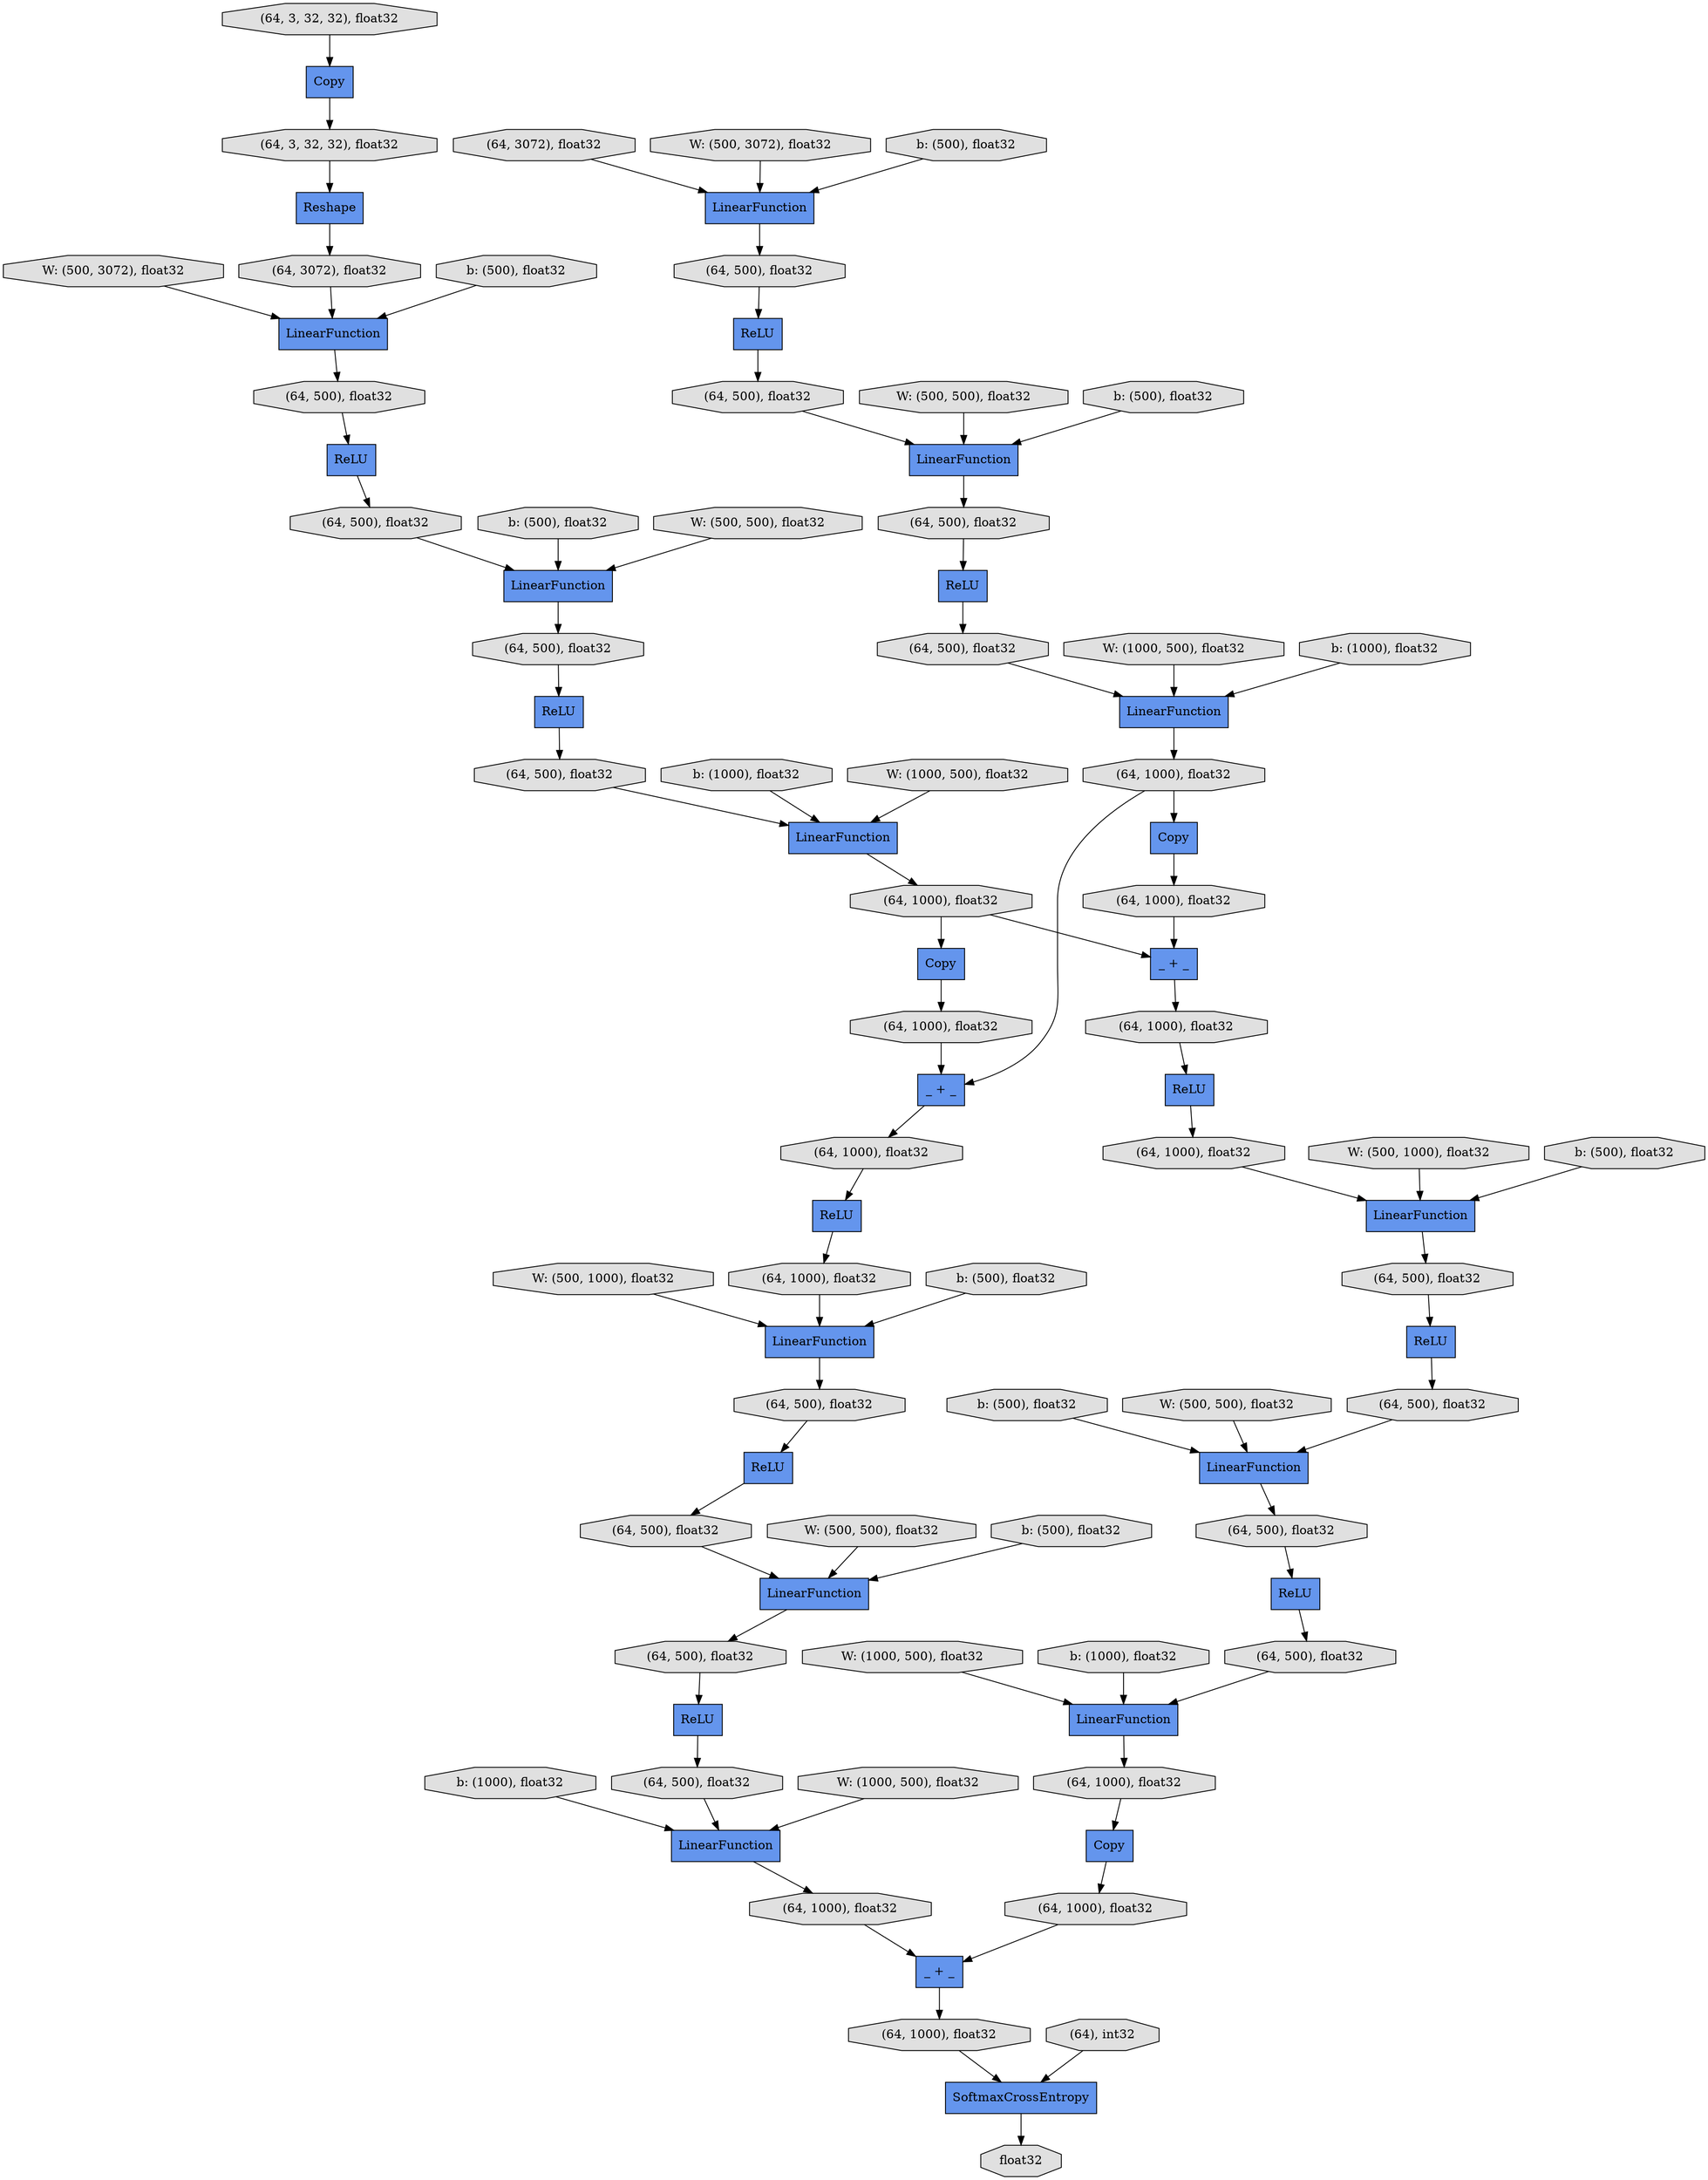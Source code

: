 digraph graphname{rankdir=TB;23171780477000 [label="LinearFunction",shape="record",fillcolor="#6495ED",style="filled"];23171780370728 [label="b: (1000), float32",shape="octagon",fillcolor="#E0E0E0",style="filled"];23171780477224 [label="(64, 500), float32",shape="octagon",fillcolor="#E0E0E0",style="filled"];23171780477336 [label="(64, 500), float32",shape="octagon",fillcolor="#E0E0E0",style="filled"];23171780370896 [label="W: (500, 1000), float32",shape="octagon",fillcolor="#E0E0E0",style="filled"];23171780477392 [label="(64, 500), float32",shape="octagon",fillcolor="#E0E0E0",style="filled"];23171780387280 [label="(64, 500), float32",shape="octagon",fillcolor="#E0E0E0",style="filled"];23171780477616 [label="_ + _",shape="record",fillcolor="#6495ED",style="filled"];23171780477784 [label="(64, 1000), float32",shape="octagon",fillcolor="#E0E0E0",style="filled"];23171780387672 [label="(64, 500), float32",shape="octagon",fillcolor="#E0E0E0",style="filled"];23171780371456 [label="W: (1000, 500), float32",shape="octagon",fillcolor="#E0E0E0",style="filled"];23171780477952 [label="LinearFunction",shape="record",fillcolor="#6495ED",style="filled"];23171780478008 [label="ReLU",shape="record",fillcolor="#6495ED",style="filled"];23171780387952 [label="Copy",shape="record",fillcolor="#6495ED",style="filled"];23171780371680 [label="b: (500), float32",shape="octagon",fillcolor="#E0E0E0",style="filled"];23171780478176 [label="(64, 1000), float32",shape="octagon",fillcolor="#E0E0E0",style="filled"];23171780478232 [label="(64, 1000), float32",shape="octagon",fillcolor="#E0E0E0",style="filled"];23171780478288 [label="(64, 500), float32",shape="octagon",fillcolor="#E0E0E0",style="filled"];23173646468600 [label="LinearFunction",shape="record",fillcolor="#6495ED",style="filled"];23171780478512 [label="_ + _",shape="record",fillcolor="#6495ED",style="filled"];23171780372072 [label="W: (500, 500), float32",shape="octagon",fillcolor="#E0E0E0",style="filled"];23171780478568 [label="ReLU",shape="record",fillcolor="#6495ED",style="filled"];23171780478624 [label="ReLU",shape="record",fillcolor="#6495ED",style="filled"];23171780478736 [label="(64, 1000), float32",shape="octagon",fillcolor="#E0E0E0",style="filled"];23171780478848 [label="ReLU",shape="record",fillcolor="#6495ED",style="filled"];23171780478904 [label="(64, 1000), float32",shape="octagon",fillcolor="#E0E0E0",style="filled"];23171780782064 [label="b: (1000), float32",shape="octagon",fillcolor="#E0E0E0",style="filled"];23171780479352 [label="(64, 500), float32",shape="octagon",fillcolor="#E0E0E0",style="filled"];23171780479408 [label="LinearFunction",shape="record",fillcolor="#6495ED",style="filled"];23171780372968 [label="W: (500, 500), float32",shape="octagon",fillcolor="#E0E0E0",style="filled"];23171780479464 [label="(64, 1000), float32",shape="octagon",fillcolor="#E0E0E0",style="filled"];23171780479800 [label="(64, 500), float32",shape="octagon",fillcolor="#E0E0E0",style="filled"];23171780389688 [label="LinearFunction",shape="record",fillcolor="#6495ED",style="filled"];23171780479856 [label="ReLU",shape="record",fillcolor="#6495ED",style="filled"];23171780389912 [label="ReLU",shape="record",fillcolor="#6495ED",style="filled"];23171780373640 [label="b: (500), float32",shape="octagon",fillcolor="#E0E0E0",style="filled"];23171780373696 [label="b: (500), float32",shape="octagon",fillcolor="#E0E0E0",style="filled"];23171780390360 [label="LinearFunction",shape="record",fillcolor="#6495ED",style="filled"];23171780374032 [label="W: (500, 1000), float32",shape="octagon",fillcolor="#E0E0E0",style="filled"];23171780374144 [label="b: (500), float32",shape="octagon",fillcolor="#E0E0E0",style="filled"];23171782020792 [label="LinearFunction",shape="record",fillcolor="#6495ED",style="filled"];23171782020848 [label="(64, 1000), float32",shape="octagon",fillcolor="#E0E0E0",style="filled"];23171780374256 [label="W: (1000, 500), float32",shape="octagon",fillcolor="#E0E0E0",style="filled"];23171780480752 [label="Copy",shape="record",fillcolor="#6495ED",style="filled"];23171780480808 [label="LinearFunction",shape="record",fillcolor="#6495ED",style="filled"];23171780390696 [label="(64, 3072), float32",shape="octagon",fillcolor="#E0E0E0",style="filled"];23171780480864 [label="(64, 1000), float32",shape="octagon",fillcolor="#E0E0E0",style="filled"];23171780390752 [label="ReLU",shape="record",fillcolor="#6495ED",style="filled"];23171782021016 [label="SoftmaxCrossEntropy",shape="record",fillcolor="#6495ED",style="filled"];23171780480920 [label="(64, 500), float32",shape="octagon",fillcolor="#E0E0E0",style="filled"];23171780399288 [label="(64, 1000), float32",shape="octagon",fillcolor="#E0E0E0",style="filled"];23171780399344 [label="float32",shape="octagon",fillcolor="#E0E0E0",style="filled"];23171780284936 [label="(64, 500), float32",shape="octagon",fillcolor="#E0E0E0",style="filled"];23171780399680 [label="(64, 500), float32",shape="octagon",fillcolor="#E0E0E0",style="filled"];23171780399736 [label="Copy",shape="record",fillcolor="#6495ED",style="filled"];23171780465440 [label="b: (500), float32",shape="octagon",fillcolor="#E0E0E0",style="filled"];23171780285608 [label="(64, 500), float32",shape="octagon",fillcolor="#E0E0E0",style="filled"];23171780400352 [label="_ + _",shape="record",fillcolor="#6495ED",style="filled"];23171780285720 [label="(64, 1000), float32",shape="octagon",fillcolor="#E0E0E0",style="filled"];23171780400576 [label="(64, 500), float32",shape="octagon",fillcolor="#E0E0E0",style="filled"];23171780286000 [label="Reshape",shape="record",fillcolor="#6495ED",style="filled"];23171780466448 [label="b: (1000), float32",shape="octagon",fillcolor="#E0E0E0",style="filled"];23171780286224 [label="(64, 3, 32, 32), float32",shape="octagon",fillcolor="#E0E0E0",style="filled"];23171780401304 [label="LinearFunction",shape="record",fillcolor="#6495ED",style="filled"];23171780286672 [label="Copy",shape="record",fillcolor="#6495ED",style="filled"];23171780286728 [label="ReLU",shape="record",fillcolor="#6495ED",style="filled"];23171780467064 [label="W: (500, 3072), float32",shape="octagon",fillcolor="#E0E0E0",style="filled"];23171780467120 [label="W: (500, 500), float32",shape="octagon",fillcolor="#E0E0E0",style="filled"];23171780401640 [label="ReLU",shape="record",fillcolor="#6495ED",style="filled"];23171780286952 [label="(64), int32",shape="octagon",fillcolor="#E0E0E0",style="filled"];23171780287008 [label="(64, 3072), float32",shape="octagon",fillcolor="#E0E0E0",style="filled"];23173292415520 [label="W: (500, 3072), float32",shape="octagon",fillcolor="#E0E0E0",style="filled"];23171780754008 [label="b: (500), float32",shape="octagon",fillcolor="#E0E0E0",style="filled"];23171780401808 [label="(64, 500), float32",shape="octagon",fillcolor="#E0E0E0",style="filled"];23171780287232 [label="LinearFunction",shape="record",fillcolor="#6495ED",style="filled"];23171780467568 [label="W: (500, 500), float32",shape="octagon",fillcolor="#E0E0E0",style="filled"];23171780402200 [label="LinearFunction",shape="record",fillcolor="#6495ED",style="filled"];23171780467736 [label="W: (1000, 500), float32",shape="octagon",fillcolor="#E0E0E0",style="filled"];23171780287512 [label="LinearFunction",shape="record",fillcolor="#6495ED",style="filled"];23171780467848 [label="W: (1000, 500), float32",shape="octagon",fillcolor="#E0E0E0",style="filled"];23171780402368 [label="(64, 1000), float32",shape="octagon",fillcolor="#E0E0E0",style="filled"];23171780468128 [label="b: (500), float32",shape="octagon",fillcolor="#E0E0E0",style="filled"];23171780288072 [label="(64, 3, 32, 32), float32",shape="octagon",fillcolor="#E0E0E0",style="filled"];23171780402760 [label="(64, 1000), float32",shape="octagon",fillcolor="#E0E0E0",style="filled"];23171780402872 [label="ReLU",shape="record",fillcolor="#6495ED",style="filled"];23171780288184 [label="(64, 500), float32",shape="octagon",fillcolor="#E0E0E0",style="filled"];23171780468464 [label="b: (1000), float32",shape="octagon",fillcolor="#E0E0E0",style="filled"];23171780403040 [label="(64, 500), float32",shape="octagon",fillcolor="#E0E0E0",style="filled"];23171780468576 [label="b: (500), float32",shape="octagon",fillcolor="#E0E0E0",style="filled"];23171780401640 -> 23171780401808;23171780478232 -> 23171782020792;23171780477000 -> 23171780478736;23171780467736 -> 23171780477000;23171782021016 -> 23171780399344;23171780403040 -> 23171780402200;23171780400352 -> 23171780399288;23171780402368 -> 23171780399736;23171780371456 -> 23171780401304;23171780389912 -> 23171780285608;23171780468128 -> 23171780287232;23171780478512 -> 23171780478176;23171780466448 -> 23171780477000;23171780374032 -> 23171782020792;23171780480864 -> 23171780478008;23173292415520 -> 23171780390360;23171780467064 -> 23171780287232;23171780400576 -> 23171780401640;23171780373696 -> 23171780477952;23171780477616 -> 23171780480864;23171780285720 -> 23171780478512;23171780286952 -> 23171782021016;23171780287008 -> 23171780287232;23171780401808 -> 23171780401304;23171780287512 -> 23171780285720;23171780390696 -> 23171780390360;23171780287232 -> 23171780284936;23171780477392 -> 23171780479408;23171780390360 -> 23171780387280;23171780477952 -> 23171780480920;23171780480920 -> 23171780478848;23171780478288 -> 23171780479856;23173646468600 -> 23171782020848;23171780402872 -> 23171780403040;23171780478176 -> 23171780478568;23171780477784 -> 23171780478512;23171780467120 -> 23171780389688;23171780402200 -> 23171780400576;23171780479464 -> 23171780480808;23171780401304 -> 23171780402368;23171780478848 -> 23171780479800;23171780479408 -> 23171780478288;23171780468576 -> 23171780389688;23171780387280 -> 23171780390752;23171780288184 -> 23171780389912;23171780389688 -> 23171780288184;23171780372968 -> 23171780477952;23171780390752 -> 23171780387672;23171780479352 -> 23171780477000;23171782020792 -> 23171780399680;23171780479856 -> 23171780479352;23171780754008 -> 23171780390360;23171780286224 -> 23171780387952;23171780467848 -> 23171780287512;23171780286728 -> 23171780477392;23171780371680 -> 23171780402200;23171780284936 -> 23171780286728;23171780288072 -> 23171780286000;23171780478736 -> 23171780286672;23171780479800 -> 23173646468600;23171780370896 -> 23171780480808;23171780480808 -> 23171780477336;23171780399288 -> 23171782021016;23171780399680 -> 23171780402872;23171780782064 -> 23171780401304;23171780402760 -> 23171780400352;23171782020848 -> 23171780400352;23171780285720 -> 23171780480752;23171780477336 -> 23171780478624;23171780372072 -> 23171780402200;23171780478624 -> 23171780477224;23171780373640 -> 23171780480808;23171780478904 -> 23171780477616;23171780467568 -> 23171780479408;23171780478008 -> 23171780478232;23171780478736 -> 23171780477616;23171780374256 -> 23173646468600;23171780478568 -> 23171780479464;23171780468464 -> 23171780287512;23171780286672 -> 23171780477784;23171780387672 -> 23171780389688;23171780477224 -> 23171780477952;23171780480752 -> 23171780478904;23171780286000 -> 23171780287008;23171780374144 -> 23171782020792;23171780465440 -> 23171780479408;23171780387952 -> 23171780288072;23171780285608 -> 23171780287512;23171780399736 -> 23171780402760;23171780370728 -> 23173646468600;}